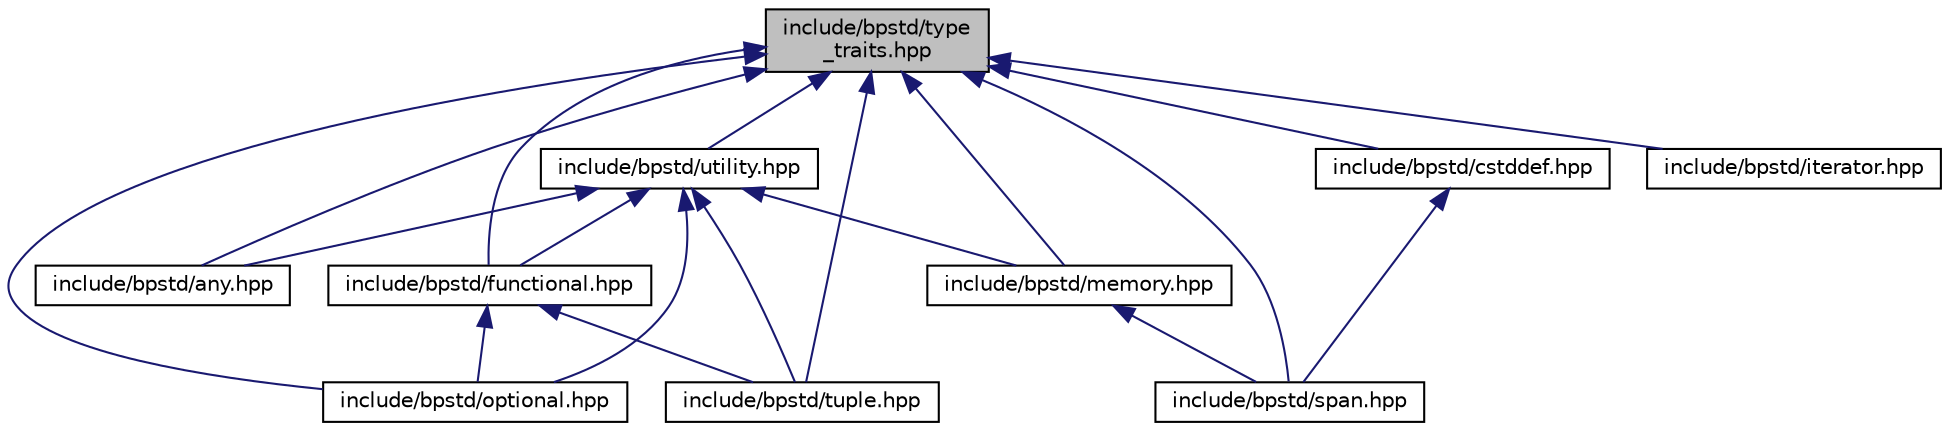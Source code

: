 digraph "include/bpstd/type_traits.hpp"
{
  edge [fontname="Helvetica",fontsize="10",labelfontname="Helvetica",labelfontsize="10"];
  node [fontname="Helvetica",fontsize="10",shape=record];
  Node5 [label="include/bpstd/type\l_traits.hpp",height=0.2,width=0.4,color="black", fillcolor="grey75", style="filled", fontcolor="black"];
  Node5 -> Node6 [dir="back",color="midnightblue",fontsize="10",style="solid",fontname="Helvetica"];
  Node6 [label="include/bpstd/any.hpp",height=0.2,width=0.4,color="black", fillcolor="white", style="filled",URL="$d2/d62/any_8hpp.html",tooltip="This header provides definitions from the C++ header <any> "];
  Node5 -> Node7 [dir="back",color="midnightblue",fontsize="10",style="solid",fontname="Helvetica"];
  Node7 [label="include/bpstd/utility.hpp",height=0.2,width=0.4,color="black", fillcolor="white", style="filled",URL="$d1/d4e/utility_8hpp.html",tooltip="This header provides definitions from the C++ header <utility> "];
  Node7 -> Node6 [dir="back",color="midnightblue",fontsize="10",style="solid",fontname="Helvetica"];
  Node7 -> Node8 [dir="back",color="midnightblue",fontsize="10",style="solid",fontname="Helvetica"];
  Node8 [label="include/bpstd/functional.hpp",height=0.2,width=0.4,color="black", fillcolor="white", style="filled",URL="$d2/db4/functional_8hpp.html",tooltip="This header provides definitions from the C++ header <functional> "];
  Node8 -> Node9 [dir="back",color="midnightblue",fontsize="10",style="solid",fontname="Helvetica"];
  Node9 [label="include/bpstd/optional.hpp",height=0.2,width=0.4,color="black", fillcolor="white", style="filled",URL="$db/dd5/optional_8hpp.html",tooltip="This header provides definitions from the C++ header <optional> "];
  Node8 -> Node10 [dir="back",color="midnightblue",fontsize="10",style="solid",fontname="Helvetica"];
  Node10 [label="include/bpstd/tuple.hpp",height=0.2,width=0.4,color="black", fillcolor="white", style="filled",URL="$d3/d6f/tuple_8hpp.html",tooltip="This header provides definitions from the C++ header <tuple> "];
  Node7 -> Node11 [dir="back",color="midnightblue",fontsize="10",style="solid",fontname="Helvetica"];
  Node11 [label="include/bpstd/memory.hpp",height=0.2,width=0.4,color="black", fillcolor="white", style="filled",URL="$da/d3e/memory_8hpp.html",tooltip="This header provides definitions from the C++ header <memory> "];
  Node11 -> Node12 [dir="back",color="midnightblue",fontsize="10",style="solid",fontname="Helvetica"];
  Node12 [label="include/bpstd/span.hpp",height=0.2,width=0.4,color="black", fillcolor="white", style="filled",URL="$da/de1/span_8hpp.html",tooltip="This header provides definitions from the C++ header  "];
  Node7 -> Node9 [dir="back",color="midnightblue",fontsize="10",style="solid",fontname="Helvetica"];
  Node7 -> Node10 [dir="back",color="midnightblue",fontsize="10",style="solid",fontname="Helvetica"];
  Node5 -> Node13 [dir="back",color="midnightblue",fontsize="10",style="solid",fontname="Helvetica"];
  Node13 [label="include/bpstd/cstddef.hpp",height=0.2,width=0.4,color="black", fillcolor="white", style="filled",URL="$d0/dc7/cstddef_8hpp.html",tooltip="This header provides definitions from the C++ header <cstddef> "];
  Node13 -> Node12 [dir="back",color="midnightblue",fontsize="10",style="solid",fontname="Helvetica"];
  Node5 -> Node8 [dir="back",color="midnightblue",fontsize="10",style="solid",fontname="Helvetica"];
  Node5 -> Node14 [dir="back",color="midnightblue",fontsize="10",style="solid",fontname="Helvetica"];
  Node14 [label="include/bpstd/iterator.hpp",height=0.2,width=0.4,color="black", fillcolor="white", style="filled",URL="$d9/dde/iterator_8hpp.html",tooltip="This header provides definitions from the C++ header <iterator> "];
  Node5 -> Node11 [dir="back",color="midnightblue",fontsize="10",style="solid",fontname="Helvetica"];
  Node5 -> Node9 [dir="back",color="midnightblue",fontsize="10",style="solid",fontname="Helvetica"];
  Node5 -> Node12 [dir="back",color="midnightblue",fontsize="10",style="solid",fontname="Helvetica"];
  Node5 -> Node10 [dir="back",color="midnightblue",fontsize="10",style="solid",fontname="Helvetica"];
}

